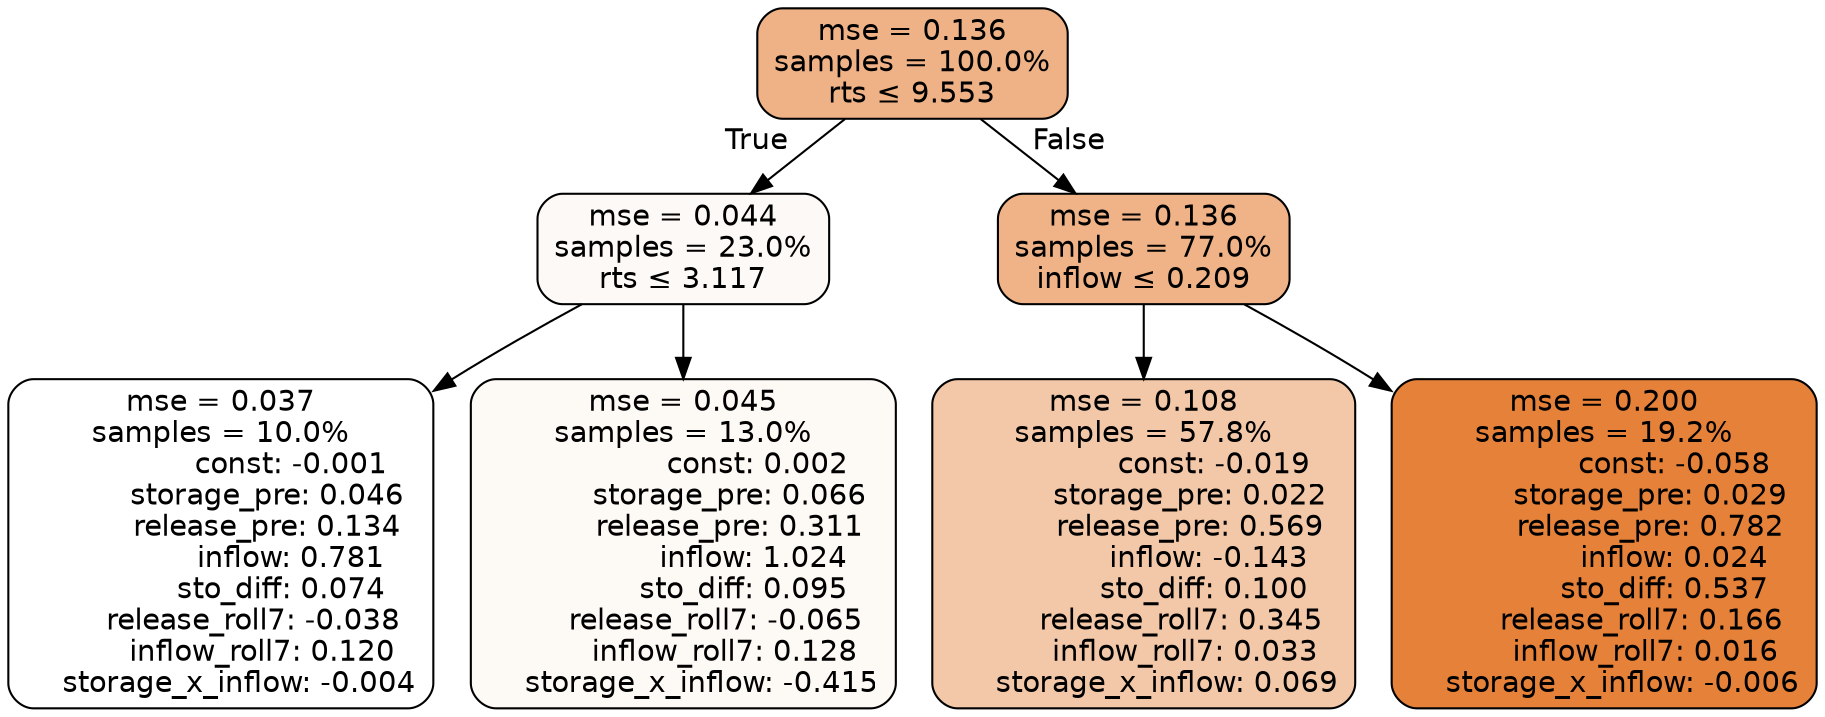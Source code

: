 digraph tree {
bgcolor="transparent"
node [shape=rectangle, style="filled, rounded", color="black", fontname=helvetica] ;
edge [fontname=helvetica] ;
	"0" [label="mse = 0.136
samples = 100.0%
rts &le; 9.553", fillcolor="#efb287"]
	"1" [label="mse = 0.044
samples = 23.0%
rts &le; 3.117", fillcolor="#fdf9f6"]
	"2" [label="mse = 0.037
samples = 10.0%
               const: -0.001
          storage_pre: 0.046
          release_pre: 0.134
               inflow: 0.781
             sto_diff: 0.074
       release_roll7: -0.038
         inflow_roll7: 0.120
    storage_x_inflow: -0.004", fillcolor="#ffffff"]
	"3" [label="mse = 0.045
samples = 13.0%
                const: 0.002
          storage_pre: 0.066
          release_pre: 0.311
               inflow: 1.024
             sto_diff: 0.095
       release_roll7: -0.065
         inflow_roll7: 0.128
    storage_x_inflow: -0.415", fillcolor="#fdf9f5"]
	"4" [label="mse = 0.136
samples = 77.0%
inflow &le; 0.209", fillcolor="#efb387"]
	"5" [label="mse = 0.108
samples = 57.8%
               const: -0.019
          storage_pre: 0.022
          release_pre: 0.569
              inflow: -0.143
             sto_diff: 0.100
        release_roll7: 0.345
         inflow_roll7: 0.033
     storage_x_inflow: 0.069", fillcolor="#f3c8a8"]
	"6" [label="mse = 0.200
samples = 19.2%
               const: -0.058
          storage_pre: 0.029
          release_pre: 0.782
               inflow: 0.024
             sto_diff: 0.537
        release_roll7: 0.166
         inflow_roll7: 0.016
    storage_x_inflow: -0.006", fillcolor="#e58139"]

	"0" -> "1" [labeldistance=2.5, labelangle=45, headlabel="True"]
	"1" -> "2"
	"1" -> "3"
	"0" -> "4" [labeldistance=2.5, labelangle=-45, headlabel="False"]
	"4" -> "5"
	"4" -> "6"
}